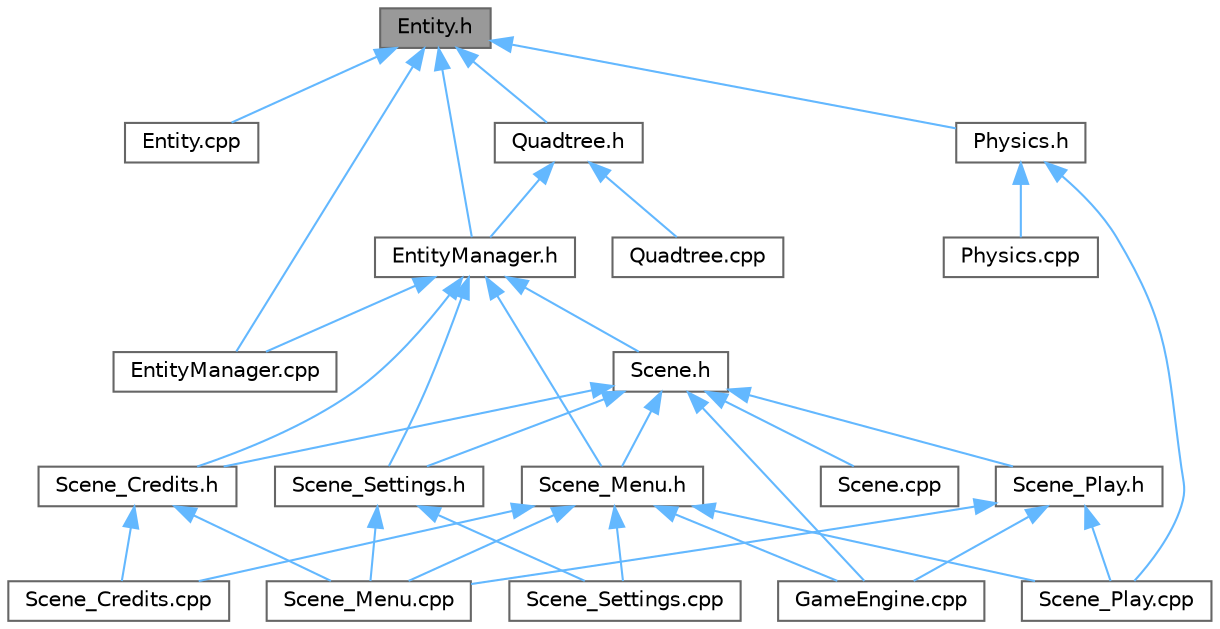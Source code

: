 digraph "Entity.h"
{
 // LATEX_PDF_SIZE
  bgcolor="transparent";
  edge [fontname=Helvetica,fontsize=10,labelfontname=Helvetica,labelfontsize=10];
  node [fontname=Helvetica,fontsize=10,shape=box,height=0.2,width=0.4];
  Node1 [id="Node000001",label="Entity.h",height=0.2,width=0.4,color="gray40", fillcolor="grey60", style="filled", fontcolor="black",tooltip=" "];
  Node1 -> Node2 [id="edge33_Node000001_Node000002",dir="back",color="steelblue1",style="solid",tooltip=" "];
  Node2 [id="Node000002",label="Entity.cpp",height=0.2,width=0.4,color="grey40", fillcolor="white", style="filled",URL="$_entity_8cpp.html",tooltip=" "];
  Node1 -> Node3 [id="edge34_Node000001_Node000003",dir="back",color="steelblue1",style="solid",tooltip=" "];
  Node3 [id="Node000003",label="EntityManager.cpp",height=0.2,width=0.4,color="grey40", fillcolor="white", style="filled",URL="$_entity_manager_8cpp.html",tooltip=" "];
  Node1 -> Node4 [id="edge35_Node000001_Node000004",dir="back",color="steelblue1",style="solid",tooltip=" "];
  Node4 [id="Node000004",label="EntityManager.h",height=0.2,width=0.4,color="grey40", fillcolor="white", style="filled",URL="$_entity_manager_8h.html",tooltip=" "];
  Node4 -> Node3 [id="edge36_Node000004_Node000003",dir="back",color="steelblue1",style="solid",tooltip=" "];
  Node4 -> Node5 [id="edge37_Node000004_Node000005",dir="back",color="steelblue1",style="solid",tooltip=" "];
  Node5 [id="Node000005",label="Scene.h",height=0.2,width=0.4,color="grey40", fillcolor="white", style="filled",URL="$_scene_8h.html",tooltip=" "];
  Node5 -> Node6 [id="edge38_Node000005_Node000006",dir="back",color="steelblue1",style="solid",tooltip=" "];
  Node6 [id="Node000006",label="GameEngine.cpp",height=0.2,width=0.4,color="grey40", fillcolor="white", style="filled",URL="$_game_engine_8cpp.html",tooltip=" "];
  Node5 -> Node7 [id="edge39_Node000005_Node000007",dir="back",color="steelblue1",style="solid",tooltip=" "];
  Node7 [id="Node000007",label="Scene.cpp",height=0.2,width=0.4,color="grey40", fillcolor="white", style="filled",URL="$_scene_8cpp.html",tooltip=" "];
  Node5 -> Node8 [id="edge40_Node000005_Node000008",dir="back",color="steelblue1",style="solid",tooltip=" "];
  Node8 [id="Node000008",label="Scene_Credits.h",height=0.2,width=0.4,color="grey40", fillcolor="white", style="filled",URL="$_scene___credits_8h.html",tooltip=" "];
  Node8 -> Node9 [id="edge41_Node000008_Node000009",dir="back",color="steelblue1",style="solid",tooltip=" "];
  Node9 [id="Node000009",label="Scene_Credits.cpp",height=0.2,width=0.4,color="grey40", fillcolor="white", style="filled",URL="$_scene___credits_8cpp.html",tooltip=" "];
  Node8 -> Node10 [id="edge42_Node000008_Node000010",dir="back",color="steelblue1",style="solid",tooltip=" "];
  Node10 [id="Node000010",label="Scene_Menu.cpp",height=0.2,width=0.4,color="grey40", fillcolor="white", style="filled",URL="$_scene___menu_8cpp.html",tooltip=" "];
  Node5 -> Node11 [id="edge43_Node000005_Node000011",dir="back",color="steelblue1",style="solid",tooltip=" "];
  Node11 [id="Node000011",label="Scene_Menu.h",height=0.2,width=0.4,color="grey40", fillcolor="white", style="filled",URL="$_scene___menu_8h.html",tooltip=" "];
  Node11 -> Node6 [id="edge44_Node000011_Node000006",dir="back",color="steelblue1",style="solid",tooltip=" "];
  Node11 -> Node9 [id="edge45_Node000011_Node000009",dir="back",color="steelblue1",style="solid",tooltip=" "];
  Node11 -> Node10 [id="edge46_Node000011_Node000010",dir="back",color="steelblue1",style="solid",tooltip=" "];
  Node11 -> Node12 [id="edge47_Node000011_Node000012",dir="back",color="steelblue1",style="solid",tooltip=" "];
  Node12 [id="Node000012",label="Scene_Play.cpp",height=0.2,width=0.4,color="grey40", fillcolor="white", style="filled",URL="$_scene___play_8cpp.html",tooltip=" "];
  Node11 -> Node13 [id="edge48_Node000011_Node000013",dir="back",color="steelblue1",style="solid",tooltip=" "];
  Node13 [id="Node000013",label="Scene_Settings.cpp",height=0.2,width=0.4,color="grey40", fillcolor="white", style="filled",URL="$_scene___settings_8cpp.html",tooltip=" "];
  Node5 -> Node14 [id="edge49_Node000005_Node000014",dir="back",color="steelblue1",style="solid",tooltip=" "];
  Node14 [id="Node000014",label="Scene_Play.h",height=0.2,width=0.4,color="grey40", fillcolor="white", style="filled",URL="$_scene___play_8h.html",tooltip=" "];
  Node14 -> Node6 [id="edge50_Node000014_Node000006",dir="back",color="steelblue1",style="solid",tooltip=" "];
  Node14 -> Node10 [id="edge51_Node000014_Node000010",dir="back",color="steelblue1",style="solid",tooltip=" "];
  Node14 -> Node12 [id="edge52_Node000014_Node000012",dir="back",color="steelblue1",style="solid",tooltip=" "];
  Node5 -> Node15 [id="edge53_Node000005_Node000015",dir="back",color="steelblue1",style="solid",tooltip=" "];
  Node15 [id="Node000015",label="Scene_Settings.h",height=0.2,width=0.4,color="grey40", fillcolor="white", style="filled",URL="$_scene___settings_8h.html",tooltip=" "];
  Node15 -> Node10 [id="edge54_Node000015_Node000010",dir="back",color="steelblue1",style="solid",tooltip=" "];
  Node15 -> Node13 [id="edge55_Node000015_Node000013",dir="back",color="steelblue1",style="solid",tooltip=" "];
  Node4 -> Node8 [id="edge56_Node000004_Node000008",dir="back",color="steelblue1",style="solid",tooltip=" "];
  Node4 -> Node11 [id="edge57_Node000004_Node000011",dir="back",color="steelblue1",style="solid",tooltip=" "];
  Node4 -> Node15 [id="edge58_Node000004_Node000015",dir="back",color="steelblue1",style="solid",tooltip=" "];
  Node1 -> Node16 [id="edge59_Node000001_Node000016",dir="back",color="steelblue1",style="solid",tooltip=" "];
  Node16 [id="Node000016",label="Physics.h",height=0.2,width=0.4,color="grey40", fillcolor="white", style="filled",URL="$_physics_8h.html",tooltip=" "];
  Node16 -> Node17 [id="edge60_Node000016_Node000017",dir="back",color="steelblue1",style="solid",tooltip=" "];
  Node17 [id="Node000017",label="Physics.cpp",height=0.2,width=0.4,color="grey40", fillcolor="white", style="filled",URL="$_physics_8cpp.html",tooltip=" "];
  Node16 -> Node12 [id="edge61_Node000016_Node000012",dir="back",color="steelblue1",style="solid",tooltip=" "];
  Node1 -> Node18 [id="edge62_Node000001_Node000018",dir="back",color="steelblue1",style="solid",tooltip=" "];
  Node18 [id="Node000018",label="Quadtree.h",height=0.2,width=0.4,color="grey40", fillcolor="white", style="filled",URL="$_quadtree_8h.html",tooltip=" "];
  Node18 -> Node4 [id="edge63_Node000018_Node000004",dir="back",color="steelblue1",style="solid",tooltip=" "];
  Node18 -> Node19 [id="edge64_Node000018_Node000019",dir="back",color="steelblue1",style="solid",tooltip=" "];
  Node19 [id="Node000019",label="Quadtree.cpp",height=0.2,width=0.4,color="grey40", fillcolor="white", style="filled",URL="$_quadtree_8cpp.html",tooltip=" "];
}
